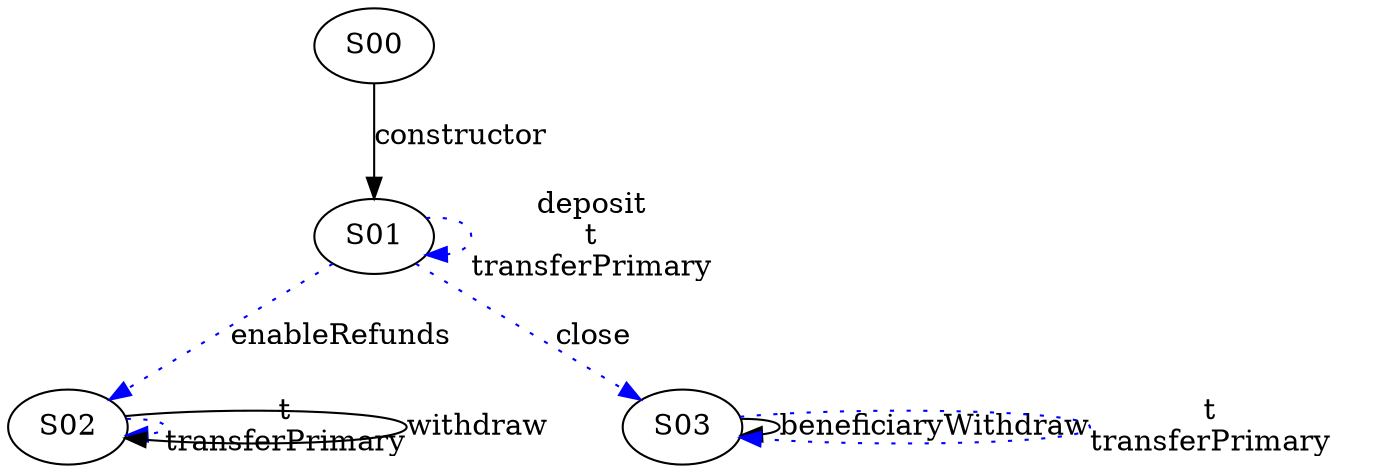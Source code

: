 digraph {



S00->S01 [label="constructor", style="", color="black"]
S02->S02 [label="t\ntransferPrimary", style="dotted", color="blue"]
S02->S02 [label="withdraw", style="", color="black"]
S01->S02 [label="enableRefunds", style="dotted", color="blue"]
S01->S03 [label="close", style="dotted", color="blue"]
S01->S01 [label="deposit\nt\ntransferPrimary", style="dotted", color="blue"]
S03->S03 [label="beneficiaryWithdraw", style="", color="black"]
S03->S03 [label="t\ntransferPrimary", style="dotted", color="blue"]
}